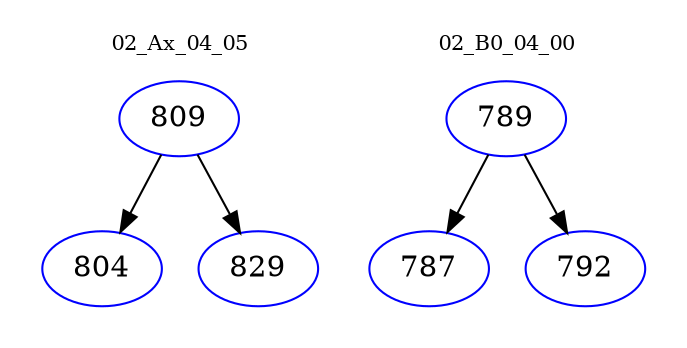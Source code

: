 digraph{
subgraph cluster_0 {
color = white
label = "02_Ax_04_05";
fontsize=10;
T0_809 [label="809", color="blue"]
T0_809 -> T0_804 [color="black"]
T0_804 [label="804", color="blue"]
T0_809 -> T0_829 [color="black"]
T0_829 [label="829", color="blue"]
}
subgraph cluster_1 {
color = white
label = "02_B0_04_00";
fontsize=10;
T1_789 [label="789", color="blue"]
T1_789 -> T1_787 [color="black"]
T1_787 [label="787", color="blue"]
T1_789 -> T1_792 [color="black"]
T1_792 [label="792", color="blue"]
}
}
